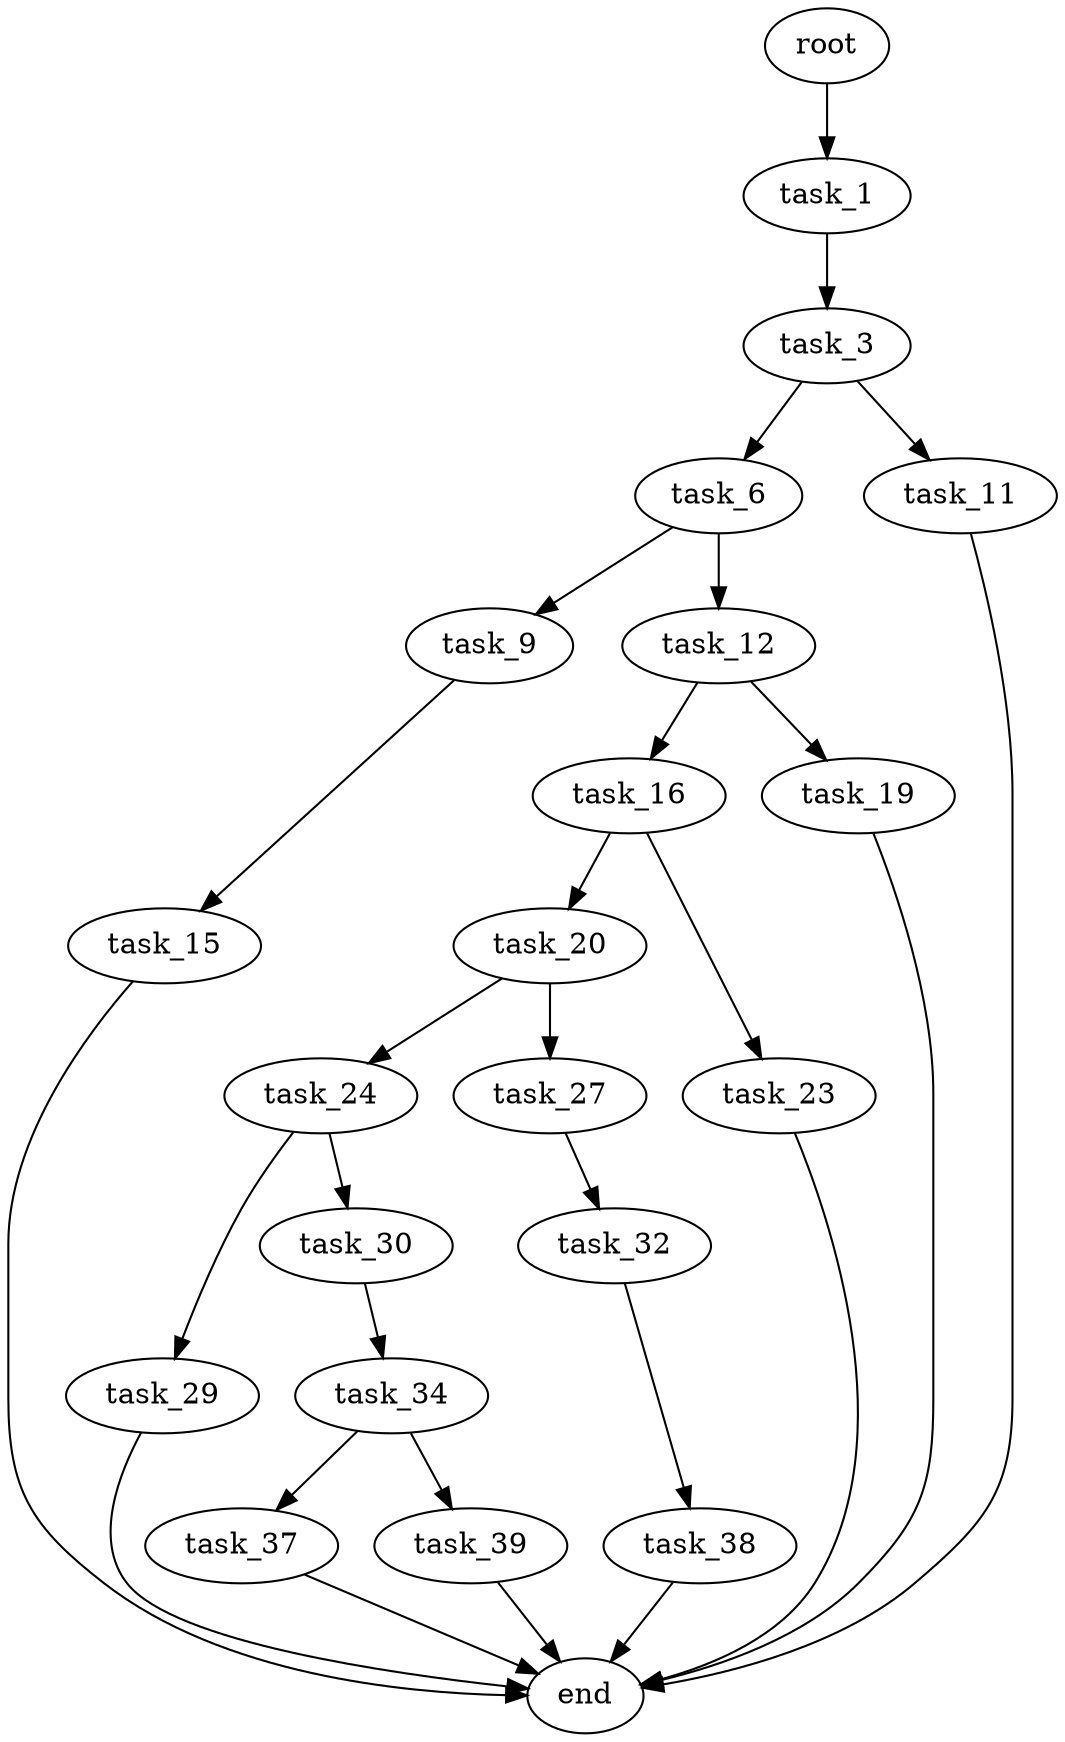 digraph G {
  root [size="0.000000"];
  task_1 [size="432402338184.000000"];
  task_3 [size="80701597326.000000"];
  task_6 [size="378620655171.000000"];
  task_9 [size="6499525242.000000"];
  task_11 [size="820179251863.000000"];
  task_12 [size="58763526536.000000"];
  task_15 [size="20235738756.000000"];
  task_16 [size="159629099757.000000"];
  task_19 [size="268795044275.000000"];
  task_20 [size="28991029248.000000"];
  task_23 [size="28908280703.000000"];
  task_24 [size="134217728000.000000"];
  task_27 [size="549755813888.000000"];
  task_29 [size="8589934592.000000"];
  task_30 [size="134217728000.000000"];
  task_32 [size="36563969760.000000"];
  task_34 [size="4748023999.000000"];
  task_37 [size="2402253866.000000"];
  task_38 [size="22870627469.000000"];
  task_39 [size="49438352187.000000"];
  end [size="0.000000"];

  root -> task_1 [size="1.000000"];
  task_1 -> task_3 [size="411041792.000000"];
  task_3 -> task_6 [size="209715200.000000"];
  task_3 -> task_11 [size="209715200.000000"];
  task_6 -> task_9 [size="679477248.000000"];
  task_6 -> task_12 [size="679477248.000000"];
  task_9 -> task_15 [size="33554432.000000"];
  task_11 -> end [size="1.000000"];
  task_12 -> task_16 [size="134217728.000000"];
  task_12 -> task_19 [size="134217728.000000"];
  task_15 -> end [size="1.000000"];
  task_16 -> task_20 [size="301989888.000000"];
  task_16 -> task_23 [size="301989888.000000"];
  task_19 -> end [size="1.000000"];
  task_20 -> task_24 [size="75497472.000000"];
  task_20 -> task_27 [size="75497472.000000"];
  task_23 -> end [size="1.000000"];
  task_24 -> task_29 [size="209715200.000000"];
  task_24 -> task_30 [size="209715200.000000"];
  task_27 -> task_32 [size="536870912.000000"];
  task_29 -> end [size="1.000000"];
  task_30 -> task_34 [size="209715200.000000"];
  task_32 -> task_38 [size="33554432.000000"];
  task_34 -> task_37 [size="75497472.000000"];
  task_34 -> task_39 [size="75497472.000000"];
  task_37 -> end [size="1.000000"];
  task_38 -> end [size="1.000000"];
  task_39 -> end [size="1.000000"];
}
